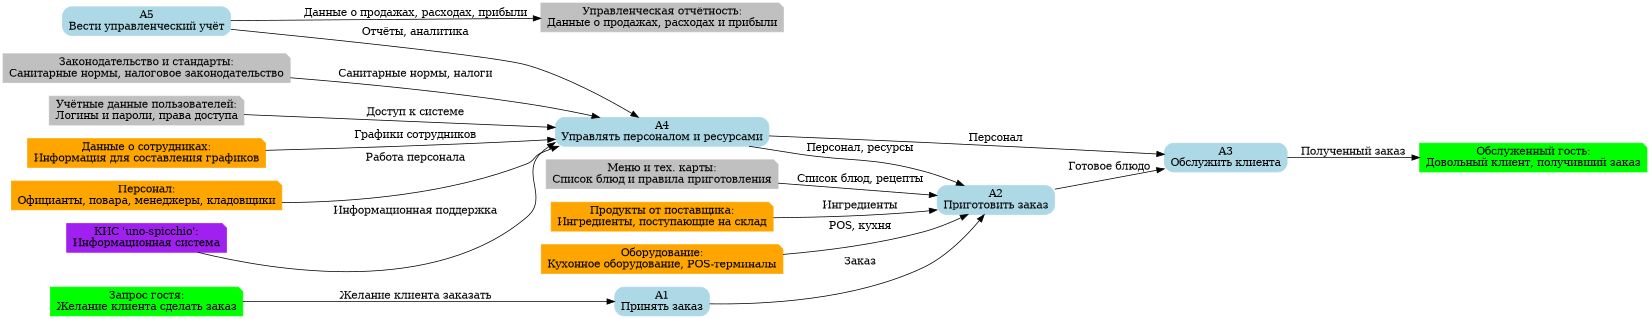 digraph IDEF0_Order_Full {
    rankdir=LR;
    size="11,8";

    node [shape=box style="rounded,filled" color=lightblue];
    A1 [label="A1\nПринять заказ"];
    A2 [label="A2\nПриготовить заказ"];
    A3 [label="A3\nОбслужить клиента"];
    A4 [label="A4\nУправлять персоналом и ресурсами"];
    A5 [label="A5\nВести управленческий учёт"];

    node [shape=note color=gray];
    Law [label="Законодательство и стандарты:\nСанитарные нормы, налоговое законодательство"];
    Menu [label="Меню и тех. карты:\nСписок блюд и правила приготовления"];
    Users [label="Учётные данные пользователей:\nЛогины и пароли, права доступа"];
    Report [label="Управленческая отчётность:\nДанные о продажах, расходах и прибыли"];

    node [shape=note color=green];
    Request [label="Запрос гостя:\nЖелание клиента сделать заказ"];
    Client [label="Обслуженный гость:\nДовольный клиент, получивший заказ"];

    node [shape=note color=orange];
    Products [label="Продукты от поставщика:\nИнгредиенты, поступающие на склад"];
    StaffData [label="Данные о сотрудниках:\nИнформация для составления графиков"];
    Staff [label="Персонал:\nОфицианты, повара, менеджеры, кладовщики"];
    Equipment [label="Оборудование:\nКухонное оборудование, POS-терминалы"];

    node [shape=note color=purple];
    IS [label="КИС 'uno-spicchio':\nИнформационная система"];

    # Основной процесс
    A1 -> A2 [label="Заказ"];
    A2 -> A3 [label="Готовое блюдо"];
    A3 -> Client [label="Полученный заказ"];
    A5 -> Report [label="Данные о продажах, расходах, прибыли"];

    # Управление и ресурсы
    A4 -> A2 [label="Персонал, ресурсы"];
    A4 -> A3 [label="Персонал"];
    A5 -> A4 [label="Отчёты, аналитика"];

    # Внешние стрелки
    Law -> A4 [label="Санитарные нормы, налоги"];
    Menu -> A2 [label="Список блюд, рецепты"];
    Users -> A4 [label="Доступ к системе"];
    Request -> A1 [label="Желание клиента заказать"];
    Products -> A2 [label="Ингредиенты"];
    StaffData -> A4 [label="Графики сотрудников"];
    Staff -> A4 [label="Работа персонала"];
    Equipment -> A2 [label="POS, кухня"];
    IS -> A4 [label="Информационная поддержка"];
}
